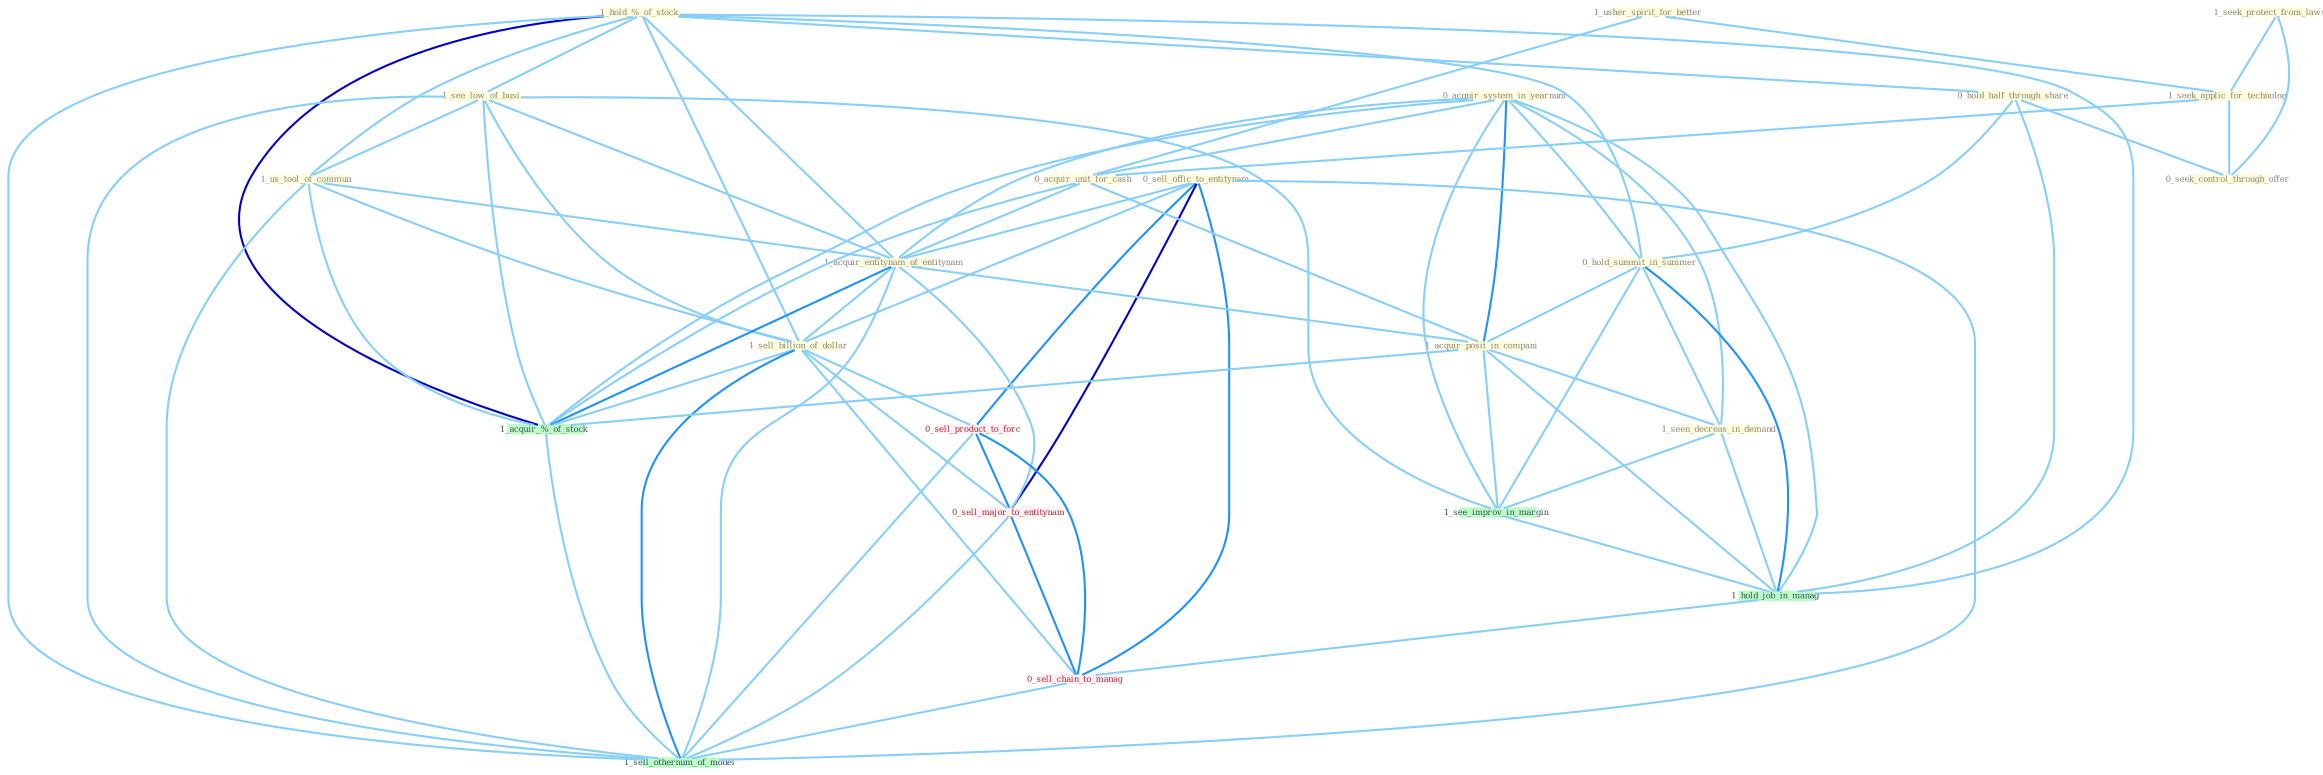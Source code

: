 Graph G{ 
    node
    [shape=polygon,style=filled,width=.5,height=.06,color="#BDFCC9",fixedsize=true,fontsize=4,
    fontcolor="#2f4f4f"];
    {node
    [color="#ffffe0", fontcolor="#8b7d6b"] "0_acquir_system_in_yearnum " "1_hold_%_of_stock " "0_hold_half_through_share " "1_seek_protect_from_lawsuit " "1_usher_spirit_for_better " "0_sell_offic_to_entitynam " "0_hold_summit_in_summer " "1_see_low_of_busi " "1_seek_applic_for_technolog " "1_us_tool_of_commun " "0_seek_control_through_offer " "0_acquir_unit_for_cash " "1_acquir_entitynam_of_entitynam " "1_sell_billion_of_dollar " "1_acquir_posit_in_compani " "1_seen_decreas_in_demand "}
{node [color="#fff0f5", fontcolor="#b22222"] "0_sell_product_to_forc " "0_sell_major_to_entitynam " "0_sell_chain_to_manag "}
edge [color="#B0E2FF"];

	"0_acquir_system_in_yearnum " -- "0_hold_summit_in_summer " [w="1", color="#87cefa" ];
	"0_acquir_system_in_yearnum " -- "0_acquir_unit_for_cash " [w="1", color="#87cefa" ];
	"0_acquir_system_in_yearnum " -- "1_acquir_entitynam_of_entitynam " [w="1", color="#87cefa" ];
	"0_acquir_system_in_yearnum " -- "1_acquir_posit_in_compani " [w="2", color="#1e90ff" , len=0.8];
	"0_acquir_system_in_yearnum " -- "1_seen_decreas_in_demand " [w="1", color="#87cefa" ];
	"0_acquir_system_in_yearnum " -- "1_see_improv_in_margin " [w="1", color="#87cefa" ];
	"0_acquir_system_in_yearnum " -- "1_acquir_%_of_stock " [w="1", color="#87cefa" ];
	"0_acquir_system_in_yearnum " -- "1_hold_job_in_manag " [w="1", color="#87cefa" ];
	"1_hold_%_of_stock " -- "0_hold_half_through_share " [w="1", color="#87cefa" ];
	"1_hold_%_of_stock " -- "0_hold_summit_in_summer " [w="1", color="#87cefa" ];
	"1_hold_%_of_stock " -- "1_see_low_of_busi " [w="1", color="#87cefa" ];
	"1_hold_%_of_stock " -- "1_us_tool_of_commun " [w="1", color="#87cefa" ];
	"1_hold_%_of_stock " -- "1_acquir_entitynam_of_entitynam " [w="1", color="#87cefa" ];
	"1_hold_%_of_stock " -- "1_sell_billion_of_dollar " [w="1", color="#87cefa" ];
	"1_hold_%_of_stock " -- "1_acquir_%_of_stock " [w="3", color="#0000cd" , len=0.6];
	"1_hold_%_of_stock " -- "1_hold_job_in_manag " [w="1", color="#87cefa" ];
	"1_hold_%_of_stock " -- "1_sell_othernum_of_model " [w="1", color="#87cefa" ];
	"0_hold_half_through_share " -- "0_hold_summit_in_summer " [w="1", color="#87cefa" ];
	"0_hold_half_through_share " -- "0_seek_control_through_offer " [w="1", color="#87cefa" ];
	"0_hold_half_through_share " -- "1_hold_job_in_manag " [w="1", color="#87cefa" ];
	"1_seek_protect_from_lawsuit " -- "1_seek_applic_for_technolog " [w="1", color="#87cefa" ];
	"1_seek_protect_from_lawsuit " -- "0_seek_control_through_offer " [w="1", color="#87cefa" ];
	"1_usher_spirit_for_better " -- "1_seek_applic_for_technolog " [w="1", color="#87cefa" ];
	"1_usher_spirit_for_better " -- "0_acquir_unit_for_cash " [w="1", color="#87cefa" ];
	"0_sell_offic_to_entitynam " -- "1_acquir_entitynam_of_entitynam " [w="1", color="#87cefa" ];
	"0_sell_offic_to_entitynam " -- "1_sell_billion_of_dollar " [w="1", color="#87cefa" ];
	"0_sell_offic_to_entitynam " -- "0_sell_product_to_forc " [w="2", color="#1e90ff" , len=0.8];
	"0_sell_offic_to_entitynam " -- "0_sell_major_to_entitynam " [w="3", color="#0000cd" , len=0.6];
	"0_sell_offic_to_entitynam " -- "0_sell_chain_to_manag " [w="2", color="#1e90ff" , len=0.8];
	"0_sell_offic_to_entitynam " -- "1_sell_othernum_of_model " [w="1", color="#87cefa" ];
	"0_hold_summit_in_summer " -- "1_acquir_posit_in_compani " [w="1", color="#87cefa" ];
	"0_hold_summit_in_summer " -- "1_seen_decreas_in_demand " [w="1", color="#87cefa" ];
	"0_hold_summit_in_summer " -- "1_see_improv_in_margin " [w="1", color="#87cefa" ];
	"0_hold_summit_in_summer " -- "1_hold_job_in_manag " [w="2", color="#1e90ff" , len=0.8];
	"1_see_low_of_busi " -- "1_us_tool_of_commun " [w="1", color="#87cefa" ];
	"1_see_low_of_busi " -- "1_acquir_entitynam_of_entitynam " [w="1", color="#87cefa" ];
	"1_see_low_of_busi " -- "1_sell_billion_of_dollar " [w="1", color="#87cefa" ];
	"1_see_low_of_busi " -- "1_see_improv_in_margin " [w="1", color="#87cefa" ];
	"1_see_low_of_busi " -- "1_acquir_%_of_stock " [w="1", color="#87cefa" ];
	"1_see_low_of_busi " -- "1_sell_othernum_of_model " [w="1", color="#87cefa" ];
	"1_seek_applic_for_technolog " -- "0_seek_control_through_offer " [w="1", color="#87cefa" ];
	"1_seek_applic_for_technolog " -- "0_acquir_unit_for_cash " [w="1", color="#87cefa" ];
	"1_us_tool_of_commun " -- "1_acquir_entitynam_of_entitynam " [w="1", color="#87cefa" ];
	"1_us_tool_of_commun " -- "1_sell_billion_of_dollar " [w="1", color="#87cefa" ];
	"1_us_tool_of_commun " -- "1_acquir_%_of_stock " [w="1", color="#87cefa" ];
	"1_us_tool_of_commun " -- "1_sell_othernum_of_model " [w="1", color="#87cefa" ];
	"0_acquir_unit_for_cash " -- "1_acquir_entitynam_of_entitynam " [w="1", color="#87cefa" ];
	"0_acquir_unit_for_cash " -- "1_acquir_posit_in_compani " [w="1", color="#87cefa" ];
	"0_acquir_unit_for_cash " -- "1_acquir_%_of_stock " [w="1", color="#87cefa" ];
	"1_acquir_entitynam_of_entitynam " -- "1_sell_billion_of_dollar " [w="1", color="#87cefa" ];
	"1_acquir_entitynam_of_entitynam " -- "1_acquir_posit_in_compani " [w="1", color="#87cefa" ];
	"1_acquir_entitynam_of_entitynam " -- "1_acquir_%_of_stock " [w="2", color="#1e90ff" , len=0.8];
	"1_acquir_entitynam_of_entitynam " -- "0_sell_major_to_entitynam " [w="1", color="#87cefa" ];
	"1_acquir_entitynam_of_entitynam " -- "1_sell_othernum_of_model " [w="1", color="#87cefa" ];
	"1_sell_billion_of_dollar " -- "1_acquir_%_of_stock " [w="1", color="#87cefa" ];
	"1_sell_billion_of_dollar " -- "0_sell_product_to_forc " [w="1", color="#87cefa" ];
	"1_sell_billion_of_dollar " -- "0_sell_major_to_entitynam " [w="1", color="#87cefa" ];
	"1_sell_billion_of_dollar " -- "0_sell_chain_to_manag " [w="1", color="#87cefa" ];
	"1_sell_billion_of_dollar " -- "1_sell_othernum_of_model " [w="2", color="#1e90ff" , len=0.8];
	"1_acquir_posit_in_compani " -- "1_seen_decreas_in_demand " [w="1", color="#87cefa" ];
	"1_acquir_posit_in_compani " -- "1_see_improv_in_margin " [w="1", color="#87cefa" ];
	"1_acquir_posit_in_compani " -- "1_acquir_%_of_stock " [w="1", color="#87cefa" ];
	"1_acquir_posit_in_compani " -- "1_hold_job_in_manag " [w="1", color="#87cefa" ];
	"1_seen_decreas_in_demand " -- "1_see_improv_in_margin " [w="1", color="#87cefa" ];
	"1_seen_decreas_in_demand " -- "1_hold_job_in_manag " [w="1", color="#87cefa" ];
	"1_see_improv_in_margin " -- "1_hold_job_in_manag " [w="1", color="#87cefa" ];
	"1_acquir_%_of_stock " -- "1_sell_othernum_of_model " [w="1", color="#87cefa" ];
	"1_hold_job_in_manag " -- "0_sell_chain_to_manag " [w="1", color="#87cefa" ];
	"0_sell_product_to_forc " -- "0_sell_major_to_entitynam " [w="2", color="#1e90ff" , len=0.8];
	"0_sell_product_to_forc " -- "0_sell_chain_to_manag " [w="2", color="#1e90ff" , len=0.8];
	"0_sell_product_to_forc " -- "1_sell_othernum_of_model " [w="1", color="#87cefa" ];
	"0_sell_major_to_entitynam " -- "0_sell_chain_to_manag " [w="2", color="#1e90ff" , len=0.8];
	"0_sell_major_to_entitynam " -- "1_sell_othernum_of_model " [w="1", color="#87cefa" ];
	"0_sell_chain_to_manag " -- "1_sell_othernum_of_model " [w="1", color="#87cefa" ];
}